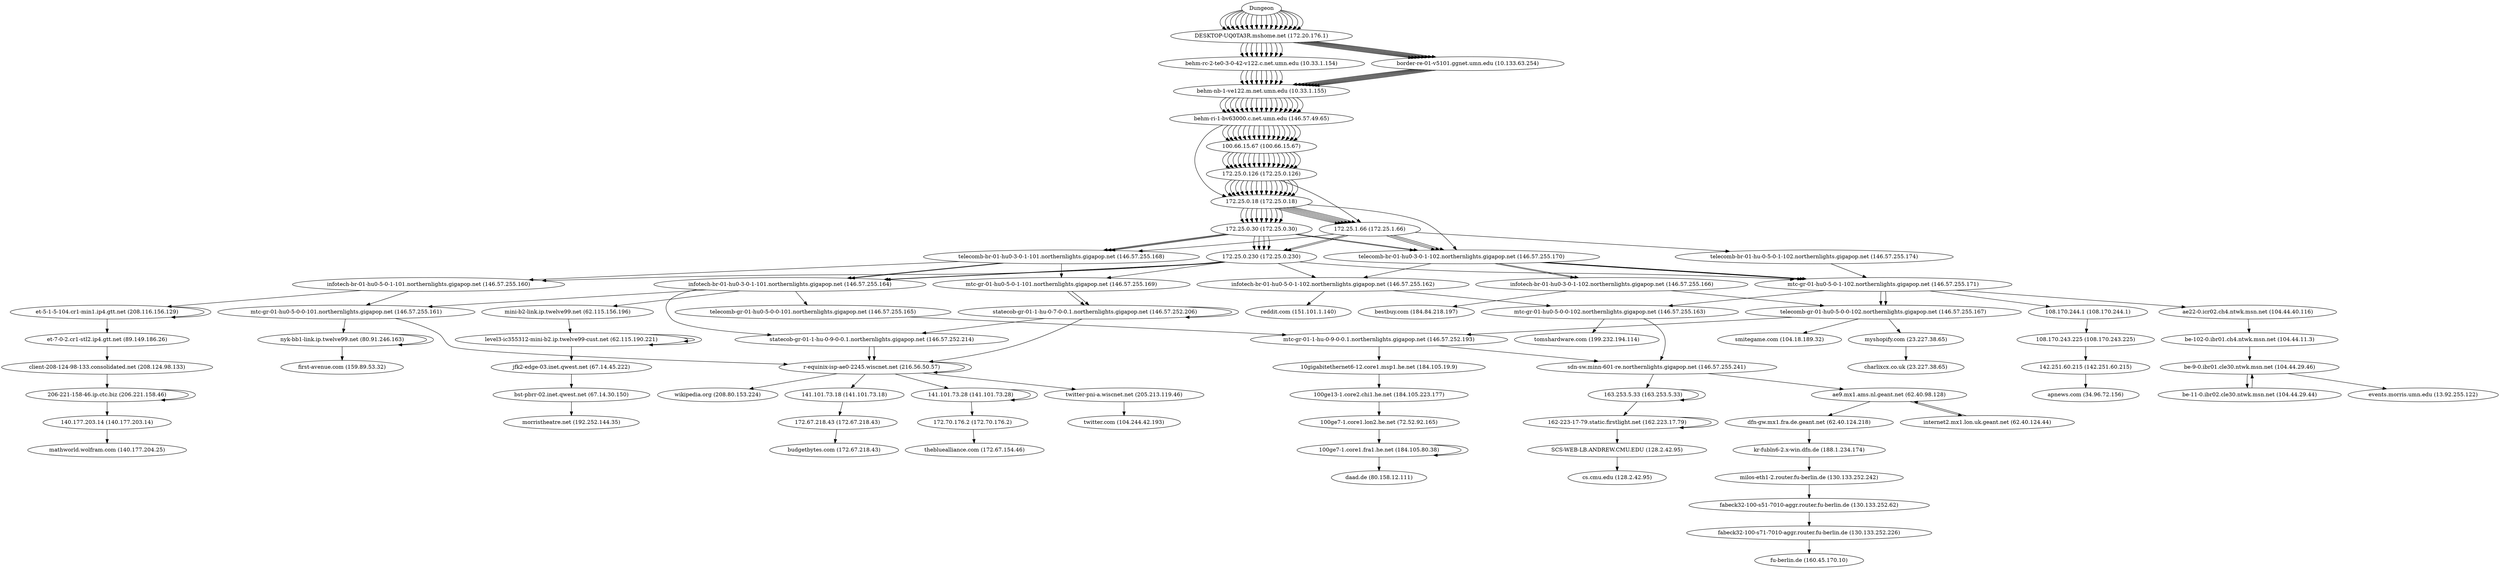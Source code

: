 digraph network {

// traceroute to reddit.com (151.101.1.140), 60 hops max, 60 byte packets
"Dungeon" -> "DESKTOP-UQ0TA3R.mshome.net (172.20.176.1)";
"DESKTOP-UQ0TA3R.mshome.net (172.20.176.1)" -> "behm-rc-2-te0-3-0-42-v122.c.net.umn.edu (10.33.1.154)";
"behm-rc-2-te0-3-0-42-v122.c.net.umn.edu (10.33.1.154)" -> "behm-nb-1-ve122.m.net.umn.edu (10.33.1.155)";
"behm-nb-1-ve122.m.net.umn.edu (10.33.1.155)" -> "behm-ri-1-bv63000.c.net.umn.edu (146.57.49.65)";
"behm-ri-1-bv63000.c.net.umn.edu (146.57.49.65)" -> "100.66.15.67 (100.66.15.67)";
"100.66.15.67 (100.66.15.67)" -> "172.25.0.126 (172.25.0.126)";
"172.25.0.126 (172.25.0.126)" -> "172.25.0.18 (172.25.0.18)";
"172.25.0.18 (172.25.0.18)" -> "172.25.0.30 (172.25.0.30)";
"172.25.0.30 (172.25.0.30)" -> "172.25.0.230 (172.25.0.230)";
"172.25.0.230 (172.25.0.230)" -> "infotech-br-01-hu0-5-0-1-102.northernlights.gigapop.net (146.57.255.162)";
"infotech-br-01-hu0-5-0-1-102.northernlights.gigapop.net (146.57.255.162)" -> "reddit.com (151.101.1.140)";

// traceroute to bestbuy.com (184.84.218.197), 60 hops max, 60 byte packets
"Dungeon" -> "DESKTOP-UQ0TA3R.mshome.net (172.20.176.1)";
"DESKTOP-UQ0TA3R.mshome.net (172.20.176.1)" -> "border-re-01-v5101.ggnet.umn.edu (10.133.63.254)";
"border-re-01-v5101.ggnet.umn.edu (10.133.63.254)" -> "behm-nb-1-ve122.m.net.umn.edu (10.33.1.155)";
"behm-nb-1-ve122.m.net.umn.edu (10.33.1.155)" -> "behm-ri-1-bv63000.c.net.umn.edu (146.57.49.65)";
"behm-ri-1-bv63000.c.net.umn.edu (146.57.49.65)" -> "100.66.15.67 (100.66.15.67)";
"100.66.15.67 (100.66.15.67)" -> "172.25.0.126 (172.25.0.126)";
"172.25.0.126 (172.25.0.126)" -> "172.25.0.18 (172.25.0.18)";
"172.25.0.18 (172.25.0.18)" -> "telecomb-br-01-hu0-3-0-1-102.northernlights.gigapop.net (146.57.255.170)";
"telecomb-br-01-hu0-3-0-1-102.northernlights.gigapop.net (146.57.255.170)" -> "infotech-br-01-hu0-3-0-1-102.northernlights.gigapop.net (146.57.255.166)";
"infotech-br-01-hu0-3-0-1-102.northernlights.gigapop.net (146.57.255.166)" -> "bestbuy.com (184.84.218.197)";

// traceroute to apnews.com (34.96.72.156), 60 hops max, 60 byte packets
"Dungeon" -> "DESKTOP-UQ0TA3R.mshome.net (172.20.176.1)";
"DESKTOP-UQ0TA3R.mshome.net (172.20.176.1)" -> "behm-rc-2-te0-3-0-42-v122.c.net.umn.edu (10.33.1.154)";
"behm-rc-2-te0-3-0-42-v122.c.net.umn.edu (10.33.1.154)" -> "behm-nb-1-ve122.m.net.umn.edu (10.33.1.155)";
"behm-nb-1-ve122.m.net.umn.edu (10.33.1.155)" -> "behm-ri-1-bv63000.c.net.umn.edu (146.57.49.65)";
"behm-ri-1-bv63000.c.net.umn.edu (146.57.49.65)" -> "100.66.15.67 (100.66.15.67)";
"100.66.15.67 (100.66.15.67)" -> "172.25.0.126 (172.25.0.126)";
"172.25.0.126 (172.25.0.126)" -> "172.25.0.18 (172.25.0.18)";
"172.25.0.18 (172.25.0.18)" -> "172.25.1.66 (172.25.1.66)";
"172.25.1.66 (172.25.1.66)" -> "telecomb-br-01-hu0-3-0-1-102.northernlights.gigapop.net (146.57.255.170)";
"telecomb-br-01-hu0-3-0-1-102.northernlights.gigapop.net (146.57.255.170)" -> "mtc-gr-01-hu0-5-0-1-102.northernlights.gigapop.net (146.57.255.171)";
"mtc-gr-01-hu0-5-0-1-102.northernlights.gigapop.net (146.57.255.171)" -> "108.170.244.1 (108.170.244.1)";
"108.170.244.1 (108.170.244.1)" -> "108.170.243.225 (108.170.243.225)";
"108.170.243.225 (108.170.243.225)" -> "142.251.60.215 (142.251.60.215)";
"142.251.60.215 (142.251.60.215)" -> "apnews.com (34.96.72.156)";

// traceroute to tomshardware.com (199.232.194.114), 60 hops max, 60 byte packets
"Dungeon" -> "DESKTOP-UQ0TA3R.mshome.net (172.20.176.1)";
"DESKTOP-UQ0TA3R.mshome.net (172.20.176.1)" -> "behm-rc-2-te0-3-0-42-v122.c.net.umn.edu (10.33.1.154)";
"behm-rc-2-te0-3-0-42-v122.c.net.umn.edu (10.33.1.154)" -> "behm-nb-1-ve122.m.net.umn.edu (10.33.1.155)";
"behm-nb-1-ve122.m.net.umn.edu (10.33.1.155)" -> "behm-ri-1-bv63000.c.net.umn.edu (146.57.49.65)";
"behm-ri-1-bv63000.c.net.umn.edu (146.57.49.65)" -> "100.66.15.67 (100.66.15.67)";
"100.66.15.67 (100.66.15.67)" -> "172.25.0.126 (172.25.0.126)";
"172.25.0.126 (172.25.0.126)" -> "172.25.0.18 (172.25.0.18)";
"172.25.0.18 (172.25.0.18)" -> "172.25.1.66 (172.25.1.66)";
"172.25.1.66 (172.25.1.66)" -> "telecomb-br-01-hu0-3-0-1-102.northernlights.gigapop.net (146.57.255.170)";
"telecomb-br-01-hu0-3-0-1-102.northernlights.gigapop.net (146.57.255.170)" -> "infotech-br-01-hu0-5-0-1-102.northernlights.gigapop.net (146.57.255.162)";
"infotech-br-01-hu0-5-0-1-102.northernlights.gigapop.net (146.57.255.162)" -> "mtc-gr-01-hu0-5-0-0-102.northernlights.gigapop.net (146.57.255.163)";
"mtc-gr-01-hu0-5-0-0-102.northernlights.gigapop.net (146.57.255.163)" -> "tomshardware.com (199.232.194.114)";

// traceroute to fu-berlin.de (160.45.170.10), 60 hops max, 60 byte packets
"Dungeon" -> "DESKTOP-UQ0TA3R.mshome.net (172.20.176.1)";
"DESKTOP-UQ0TA3R.mshome.net (172.20.176.1)" -> "behm-rc-2-te0-3-0-42-v122.c.net.umn.edu (10.33.1.154)";
"behm-rc-2-te0-3-0-42-v122.c.net.umn.edu (10.33.1.154)" -> "behm-nb-1-ve122.m.net.umn.edu (10.33.1.155)";
"behm-nb-1-ve122.m.net.umn.edu (10.33.1.155)" -> "behm-ri-1-bv63000.c.net.umn.edu (146.57.49.65)";
"behm-ri-1-bv63000.c.net.umn.edu (146.57.49.65)" -> "100.66.15.67 (100.66.15.67)";
"100.66.15.67 (100.66.15.67)" -> "172.25.0.126 (172.25.0.126)";
"172.25.0.126 (172.25.0.126)" -> "172.25.1.66 (172.25.1.66)";
"172.25.1.66 (172.25.1.66)" -> "telecomb-br-01-hu0-3-0-1-102.northernlights.gigapop.net (146.57.255.170)";
"telecomb-br-01-hu0-3-0-1-102.northernlights.gigapop.net (146.57.255.170)" -> "mtc-gr-01-hu0-5-0-1-102.northernlights.gigapop.net (146.57.255.171)";
"mtc-gr-01-hu0-5-0-1-102.northernlights.gigapop.net (146.57.255.171)" -> "telecomb-gr-01-hu0-5-0-0-102.northernlights.gigapop.net (146.57.255.167)";
"telecomb-gr-01-hu0-5-0-0-102.northernlights.gigapop.net (146.57.255.167)" -> "mtc-gr-01-1-hu-0-9-0-0.1.northernlights.gigapop.net (146.57.252.193)";
"mtc-gr-01-1-hu-0-9-0-0.1.northernlights.gigapop.net (146.57.252.193)" -> "sdn-sw.minn-601-re.northernlights.gigapop.net (146.57.255.241)";
"sdn-sw.minn-601-re.northernlights.gigapop.net (146.57.255.241)" -> "ae9.mx1.ams.nl.geant.net (62.40.98.128)";
"ae9.mx1.ams.nl.geant.net (62.40.98.128)" -> "internet2.mx1.lon.uk.geant.net (62.40.124.44)";
"internet2.mx1.lon.uk.geant.net (62.40.124.44)" -> "ae9.mx1.ams.nl.geant.net (62.40.98.128)";
"ae9.mx1.ams.nl.geant.net (62.40.98.128)" -> "dfn-gw.mx1.fra.de.geant.net (62.40.124.218)";
"dfn-gw.mx1.fra.de.geant.net (62.40.124.218)" -> "kr-fubln6-2.x-win.dfn.de (188.1.234.174)";
"kr-fubln6-2.x-win.dfn.de (188.1.234.174)" -> "milos-eth1-2.router.fu-berlin.de (130.133.252.242)";
"milos-eth1-2.router.fu-berlin.de (130.133.252.242)" -> "fabeck32-100-s51-7010-aggr.router.fu-berlin.de (130.133.252.62)";
"fabeck32-100-s51-7010-aggr.router.fu-berlin.de (130.133.252.62)" -> "fabeck32-100-s71-7010-aggr.router.fu-berlin.de (130.133.252.226)";
"fabeck32-100-s71-7010-aggr.router.fu-berlin.de (130.133.252.226)" -> "fu-berlin.de (160.45.170.10)";

// traceroute to cs.cmu.edu (128.2.42.95), 60 hops max, 60 byte packets
"Dungeon" -> "DESKTOP-UQ0TA3R.mshome.net (172.20.176.1)";
"DESKTOP-UQ0TA3R.mshome.net (172.20.176.1)" -> "border-re-01-v5101.ggnet.umn.edu (10.133.63.254)";
"border-re-01-v5101.ggnet.umn.edu (10.133.63.254)" -> "behm-nb-1-ve122.m.net.umn.edu (10.33.1.155)";
"behm-nb-1-ve122.m.net.umn.edu (10.33.1.155)" -> "behm-ri-1-bv63000.c.net.umn.edu (146.57.49.65)";
"behm-ri-1-bv63000.c.net.umn.edu (146.57.49.65)" -> "100.66.15.67 (100.66.15.67)";
"100.66.15.67 (100.66.15.67)" -> "172.25.0.126 (172.25.0.126)";
"172.25.0.126 (172.25.0.126)" -> "172.25.0.18 (172.25.0.18)";
"172.25.0.18 (172.25.0.18)" -> "172.25.1.66 (172.25.1.66)";
"172.25.1.66 (172.25.1.66)" -> "telecomb-br-01-hu-0-5-0-1-102.northernlights.gigapop.net (146.57.255.174)";
"telecomb-br-01-hu-0-5-0-1-102.northernlights.gigapop.net (146.57.255.174)" -> "mtc-gr-01-hu0-5-0-1-102.northernlights.gigapop.net (146.57.255.171)";
"mtc-gr-01-hu0-5-0-1-102.northernlights.gigapop.net (146.57.255.171)" -> "mtc-gr-01-hu0-5-0-0-102.northernlights.gigapop.net (146.57.255.163)";
"mtc-gr-01-hu0-5-0-0-102.northernlights.gigapop.net (146.57.255.163)" -> "sdn-sw.minn-601-re.northernlights.gigapop.net (146.57.255.241)";
"sdn-sw.minn-601-re.northernlights.gigapop.net (146.57.255.241)" -> "163.253.5.33 (163.253.5.33)";
"163.253.5.33 (163.253.5.33)" -> "163.253.5.33 (163.253.5.33)";
"163.253.5.33 (163.253.5.33)" -> "162-223-17-79.static.firstlight.net (162.223.17.79)";
"162-223-17-79.static.firstlight.net (162.223.17.79)" -> "162-223-17-79.static.firstlight.net (162.223.17.79)";
"162-223-17-79.static.firstlight.net (162.223.17.79)" -> "SCS-WEB-LB.ANDREW.CMU.EDU (128.2.42.95)";
"SCS-WEB-LB.ANDREW.CMU.EDU (128.2.42.95)" -> "cs.cmu.edu (128.2.42.95)";

// traceroute to morristheatre.net (192.252.144.35), 60 hops max, 60 byte packets
"Dungeon" -> "DESKTOP-UQ0TA3R.mshome.net (172.20.176.1)";
"DESKTOP-UQ0TA3R.mshome.net (172.20.176.1)" -> "border-re-01-v5101.ggnet.umn.edu (10.133.63.254)";
"border-re-01-v5101.ggnet.umn.edu (10.133.63.254)" -> "behm-nb-1-ve122.m.net.umn.edu (10.33.1.155)";
"behm-nb-1-ve122.m.net.umn.edu (10.33.1.155)" -> "behm-ri-1-bv63000.c.net.umn.edu (146.57.49.65)";
"behm-ri-1-bv63000.c.net.umn.edu (146.57.49.65)" -> "100.66.15.67 (100.66.15.67)";
"100.66.15.67 (100.66.15.67)" -> "172.25.0.126 (172.25.0.126)";
"172.25.0.126 (172.25.0.126)" -> "172.25.0.18 (172.25.0.18)";
"172.25.0.18 (172.25.0.18)" -> "172.25.0.30 (172.25.0.30)";
"172.25.0.30 (172.25.0.30)" -> "172.25.0.230 (172.25.0.230)";
"172.25.0.230 (172.25.0.230)" -> "infotech-br-01-hu0-3-0-1-101.northernlights.gigapop.net (146.57.255.164)";
"infotech-br-01-hu0-3-0-1-101.northernlights.gigapop.net (146.57.255.164)" -> "mini-b2-link.ip.twelve99.net (62.115.156.196)";
"mini-b2-link.ip.twelve99.net (62.115.156.196)" -> "level3-ic355312-mini-b2.ip.twelve99-cust.net (62.115.190.221)";
"level3-ic355312-mini-b2.ip.twelve99-cust.net (62.115.190.221)" -> "level3-ic355312-mini-b2.ip.twelve99-cust.net (62.115.190.221)";
"level3-ic355312-mini-b2.ip.twelve99-cust.net (62.115.190.221)" -> "level3-ic355312-mini-b2.ip.twelve99-cust.net (62.115.190.221)";
"level3-ic355312-mini-b2.ip.twelve99-cust.net (62.115.190.221)" -> "jfk2-edge-03.inet.qwest.net (67.14.45.222)";
"jfk2-edge-03.inet.qwest.net (67.14.45.222)" -> "bst-pbrr-02.inet.qwest.net (67.14.30.150)";
"bst-pbrr-02.inet.qwest.net (67.14.30.150)" -> "morristheatre.net (192.252.144.35)";

// traceroute to daad.de (80.158.12.111), 60 hops max, 60 byte packets
"Dungeon" -> "DESKTOP-UQ0TA3R.mshome.net (172.20.176.1)";
"DESKTOP-UQ0TA3R.mshome.net (172.20.176.1)" -> "border-re-01-v5101.ggnet.umn.edu (10.133.63.254)";
"border-re-01-v5101.ggnet.umn.edu (10.133.63.254)" -> "behm-nb-1-ve122.m.net.umn.edu (10.33.1.155)";
"behm-nb-1-ve122.m.net.umn.edu (10.33.1.155)" -> "behm-ri-1-bv63000.c.net.umn.edu (146.57.49.65)";
"behm-ri-1-bv63000.c.net.umn.edu (146.57.49.65)" -> "172.25.0.18 (172.25.0.18)";
"172.25.0.18 (172.25.0.18)" -> "172.25.0.30 (172.25.0.30)";
"172.25.0.30 (172.25.0.30)" -> "telecomb-br-01-hu0-3-0-1-101.northernlights.gigapop.net (146.57.255.168)";
"telecomb-br-01-hu0-3-0-1-101.northernlights.gigapop.net (146.57.255.168)" -> "infotech-br-01-hu0-3-0-1-101.northernlights.gigapop.net (146.57.255.164)";
"infotech-br-01-hu0-3-0-1-101.northernlights.gigapop.net (146.57.255.164)" -> "telecomb-gr-01-hu0-5-0-0-101.northernlights.gigapop.net (146.57.255.165)";
"telecomb-gr-01-hu0-5-0-0-101.northernlights.gigapop.net (146.57.255.165)" -> "mtc-gr-01-1-hu-0-9-0-0.1.northernlights.gigapop.net (146.57.252.193)";
"mtc-gr-01-1-hu-0-9-0-0.1.northernlights.gigapop.net (146.57.252.193)" -> "10gigabitethernet6-12.core1.msp1.he.net (184.105.19.9)";
"10gigabitethernet6-12.core1.msp1.he.net (184.105.19.9)" -> "100ge13-1.core2.chi1.he.net (184.105.223.177)";
"100ge13-1.core2.chi1.he.net (184.105.223.177)" -> "100ge7-1.core1.lon2.he.net (72.52.92.165)";
"100ge7-1.core1.lon2.he.net (72.52.92.165)" -> "100ge7-1.core1.fra1.he.net (184.105.80.38)";
"100ge7-1.core1.fra1.he.net (184.105.80.38)" -> "100ge7-1.core1.fra1.he.net (184.105.80.38)";
"100ge7-1.core1.fra1.he.net (184.105.80.38)" -> "daad.de (80.158.12.111)";

// traceroute to first-avenue.com (159.89.53.32), 60 hops max, 60 byte packets
"Dungeon" -> "DESKTOP-UQ0TA3R.mshome.net (172.20.176.1)";
"DESKTOP-UQ0TA3R.mshome.net (172.20.176.1)" -> "behm-rc-2-te0-3-0-42-v122.c.net.umn.edu (10.33.1.154)";
"behm-rc-2-te0-3-0-42-v122.c.net.umn.edu (10.33.1.154)" -> "behm-nb-1-ve122.m.net.umn.edu (10.33.1.155)";
"behm-nb-1-ve122.m.net.umn.edu (10.33.1.155)" -> "behm-ri-1-bv63000.c.net.umn.edu (146.57.49.65)";
"behm-ri-1-bv63000.c.net.umn.edu (146.57.49.65)" -> "100.66.15.67 (100.66.15.67)";
"100.66.15.67 (100.66.15.67)" -> "172.25.0.126 (172.25.0.126)";
"172.25.0.126 (172.25.0.126)" -> "172.25.0.18 (172.25.0.18)";
"172.25.0.18 (172.25.0.18)" -> "172.25.0.30 (172.25.0.30)";
"172.25.0.30 (172.25.0.30)" -> "telecomb-br-01-hu0-3-0-1-101.northernlights.gigapop.net (146.57.255.168)";
"telecomb-br-01-hu0-3-0-1-101.northernlights.gigapop.net (146.57.255.168)" -> "infotech-br-01-hu0-3-0-1-101.northernlights.gigapop.net (146.57.255.164)";
"infotech-br-01-hu0-3-0-1-101.northernlights.gigapop.net (146.57.255.164)" -> "mtc-gr-01-hu0-5-0-0-101.northernlights.gigapop.net (146.57.255.161)";
"mtc-gr-01-hu0-5-0-0-101.northernlights.gigapop.net (146.57.255.161)" -> "nyk-bb1-link.ip.twelve99.net (80.91.246.163)";
"nyk-bb1-link.ip.twelve99.net (80.91.246.163)" -> "nyk-bb1-link.ip.twelve99.net (80.91.246.163)";
"nyk-bb1-link.ip.twelve99.net (80.91.246.163)" -> "first-avenue.com (159.89.53.32)";

// traceroute to smitegame.com (104.18.189.32), 60 hops max, 60 byte packets
"Dungeon" -> "DESKTOP-UQ0TA3R.mshome.net (172.20.176.1)";
"DESKTOP-UQ0TA3R.mshome.net (172.20.176.1)" -> "behm-rc-2-te0-3-0-42-v122.c.net.umn.edu (10.33.1.154)";
"behm-rc-2-te0-3-0-42-v122.c.net.umn.edu (10.33.1.154)" -> "behm-nb-1-ve122.m.net.umn.edu (10.33.1.155)";
"behm-nb-1-ve122.m.net.umn.edu (10.33.1.155)" -> "behm-ri-1-bv63000.c.net.umn.edu (146.57.49.65)";
"behm-ri-1-bv63000.c.net.umn.edu (146.57.49.65)" -> "100.66.15.67 (100.66.15.67)";
"100.66.15.67 (100.66.15.67)" -> "172.25.0.126 (172.25.0.126)";
"172.25.0.126 (172.25.0.126)" -> "172.25.0.18 (172.25.0.18)";
"172.25.0.18 (172.25.0.18)" -> "172.25.0.30 (172.25.0.30)";
"172.25.0.30 (172.25.0.30)" -> "telecomb-br-01-hu0-3-0-1-102.northernlights.gigapop.net (146.57.255.170)";
"telecomb-br-01-hu0-3-0-1-102.northernlights.gigapop.net (146.57.255.170)" -> "infotech-br-01-hu0-3-0-1-102.northernlights.gigapop.net (146.57.255.166)";
"infotech-br-01-hu0-3-0-1-102.northernlights.gigapop.net (146.57.255.166)" -> "telecomb-gr-01-hu0-5-0-0-102.northernlights.gigapop.net (146.57.255.167)";
"telecomb-gr-01-hu0-5-0-0-102.northernlights.gigapop.net (146.57.255.167)" -> "smitegame.com (104.18.189.32)";

// traceroute to wikipedia.org (208.80.153.224), 60 hops max, 60 byte packets
"Dungeon" -> "DESKTOP-UQ0TA3R.mshome.net (172.20.176.1)";
"DESKTOP-UQ0TA3R.mshome.net (172.20.176.1)" -> "behm-rc-2-te0-3-0-42-v122.c.net.umn.edu (10.33.1.154)";
"behm-rc-2-te0-3-0-42-v122.c.net.umn.edu (10.33.1.154)" -> "behm-nb-1-ve122.m.net.umn.edu (10.33.1.155)";
"behm-nb-1-ve122.m.net.umn.edu (10.33.1.155)" -> "behm-ri-1-bv63000.c.net.umn.edu (146.57.49.65)";
"behm-ri-1-bv63000.c.net.umn.edu (146.57.49.65)" -> "100.66.15.67 (100.66.15.67)";
"100.66.15.67 (100.66.15.67)" -> "172.25.0.126 (172.25.0.126)";
"172.25.0.126 (172.25.0.126)" -> "172.25.0.18 (172.25.0.18)";
"172.25.0.18 (172.25.0.18)" -> "172.25.1.66 (172.25.1.66)";
"172.25.1.66 (172.25.1.66)" -> "172.25.0.230 (172.25.0.230)";
"172.25.0.230 (172.25.0.230)" -> "infotech-br-01-hu0-3-0-1-101.northernlights.gigapop.net (146.57.255.164)";
"infotech-br-01-hu0-3-0-1-101.northernlights.gigapop.net (146.57.255.164)" -> "statecob-gr-01-1-hu-0-9-0-0.1.northernlights.gigapop.net (146.57.252.214)";
"statecob-gr-01-1-hu-0-9-0-0.1.northernlights.gigapop.net (146.57.252.214)" -> "r-equinix-isp-ae0-2245.wiscnet.net (216.56.50.57)";
"r-equinix-isp-ae0-2245.wiscnet.net (216.56.50.57)" -> "r-equinix-isp-ae0-2245.wiscnet.net (216.56.50.57)";
"r-equinix-isp-ae0-2245.wiscnet.net (216.56.50.57)" -> "wikipedia.org (208.80.153.224)";

// traceroute to mathworld.wolfram.com (140.177.204.25), 60 hops max, 60 byte packets
"Dungeon" -> "DESKTOP-UQ0TA3R.mshome.net (172.20.176.1)";
"DESKTOP-UQ0TA3R.mshome.net (172.20.176.1)" -> "border-re-01-v5101.ggnet.umn.edu (10.133.63.254)";
"border-re-01-v5101.ggnet.umn.edu (10.133.63.254)" -> "behm-nb-1-ve122.m.net.umn.edu (10.33.1.155)";
"behm-nb-1-ve122.m.net.umn.edu (10.33.1.155)" -> "behm-ri-1-bv63000.c.net.umn.edu (146.57.49.65)";
"behm-ri-1-bv63000.c.net.umn.edu (146.57.49.65)" -> "100.66.15.67 (100.66.15.67)";
"100.66.15.67 (100.66.15.67)" -> "172.25.0.126 (172.25.0.126)";
"172.25.0.126 (172.25.0.126)" -> "172.25.0.18 (172.25.0.18)";
"172.25.0.18 (172.25.0.18)" -> "172.25.1.66 (172.25.1.66)";
"172.25.1.66 (172.25.1.66)" -> "telecomb-br-01-hu0-3-0-1-101.northernlights.gigapop.net (146.57.255.168)";
"telecomb-br-01-hu0-3-0-1-101.northernlights.gigapop.net (146.57.255.168)" -> "infotech-br-01-hu0-5-0-1-101.northernlights.gigapop.net (146.57.255.160)";
"infotech-br-01-hu0-5-0-1-101.northernlights.gigapop.net (146.57.255.160)" -> "et-5-1-5-104.cr1-min1.ip4.gtt.net (208.116.156.129)";
"et-5-1-5-104.cr1-min1.ip4.gtt.net (208.116.156.129)" -> "et-5-1-5-104.cr1-min1.ip4.gtt.net (208.116.156.129)";
"et-5-1-5-104.cr1-min1.ip4.gtt.net (208.116.156.129)" -> "et-7-0-2.cr1-stl2.ip4.gtt.net (89.149.186.26)";
"et-7-0-2.cr1-stl2.ip4.gtt.net (89.149.186.26)" -> "client-208-124-98-133.consolidated.net (208.124.98.133)";
"client-208-124-98-133.consolidated.net (208.124.98.133)" -> "206-221-158-46.ip.ctc.biz (206.221.158.46)";
"206-221-158-46.ip.ctc.biz (206.221.158.46)" -> "206-221-158-46.ip.ctc.biz (206.221.158.46)";
"206-221-158-46.ip.ctc.biz (206.221.158.46)" -> "140.177.203.14 (140.177.203.14)";
"140.177.203.14 (140.177.203.14)" -> "mathworld.wolfram.com (140.177.204.25)";

// traceroute to events.morris.umn.edu (13.92.255.122), 60 hops max, 60 byte packets
"Dungeon" -> "DESKTOP-UQ0TA3R.mshome.net (172.20.176.1)";
"DESKTOP-UQ0TA3R.mshome.net (172.20.176.1)" -> "behm-rc-2-te0-3-0-42-v122.c.net.umn.edu (10.33.1.154)";
"behm-rc-2-te0-3-0-42-v122.c.net.umn.edu (10.33.1.154)" -> "behm-nb-1-ve122.m.net.umn.edu (10.33.1.155)";
"behm-nb-1-ve122.m.net.umn.edu (10.33.1.155)" -> "behm-ri-1-bv63000.c.net.umn.edu (146.57.49.65)";
"behm-ri-1-bv63000.c.net.umn.edu (146.57.49.65)" -> "100.66.15.67 (100.66.15.67)";
"100.66.15.67 (100.66.15.67)" -> "172.25.0.126 (172.25.0.126)";
"172.25.0.126 (172.25.0.126)" -> "172.25.0.18 (172.25.0.18)";
"172.25.0.18 (172.25.0.18)" -> "172.25.0.30 (172.25.0.30)";
"172.25.0.30 (172.25.0.30)" -> "172.25.0.230 (172.25.0.230)";
"172.25.0.230 (172.25.0.230)" -> "mtc-gr-01-hu0-5-0-1-102.northernlights.gigapop.net (146.57.255.171)";
"mtc-gr-01-hu0-5-0-1-102.northernlights.gigapop.net (146.57.255.171)" -> "ae22-0.icr02.ch4.ntwk.msn.net (104.44.40.116)";
"ae22-0.icr02.ch4.ntwk.msn.net (104.44.40.116)" -> "be-102-0.ibr01.ch4.ntwk.msn.net (104.44.11.3)";
"be-102-0.ibr01.ch4.ntwk.msn.net (104.44.11.3)" -> "be-9-0.ibr01.cle30.ntwk.msn.net (104.44.29.46)";
"be-9-0.ibr01.cle30.ntwk.msn.net (104.44.29.46)" -> "be-11-0.ibr02.cle30.ntwk.msn.net (104.44.29.44)";
"be-11-0.ibr02.cle30.ntwk.msn.net (104.44.29.44)" -> "be-9-0.ibr01.cle30.ntwk.msn.net (104.44.29.46)";
"be-9-0.ibr01.cle30.ntwk.msn.net (104.44.29.46)" -> "events.morris.umn.edu (13.92.255.122)";

// traceroute to budgetbytes.com (172.67.218.43), 60 hops max, 60 byte packets
"Dungeon" -> "DESKTOP-UQ0TA3R.mshome.net (172.20.176.1)";
"DESKTOP-UQ0TA3R.mshome.net (172.20.176.1)" -> "border-re-01-v5101.ggnet.umn.edu (10.133.63.254)";
"border-re-01-v5101.ggnet.umn.edu (10.133.63.254)" -> "behm-nb-1-ve122.m.net.umn.edu (10.33.1.155)";
"behm-nb-1-ve122.m.net.umn.edu (10.33.1.155)" -> "behm-ri-1-bv63000.c.net.umn.edu (146.57.49.65)";
"behm-ri-1-bv63000.c.net.umn.edu (146.57.49.65)" -> "100.66.15.67 (100.66.15.67)";
"100.66.15.67 (100.66.15.67)" -> "172.25.0.126 (172.25.0.126)";
"172.25.0.126 (172.25.0.126)" -> "172.25.0.18 (172.25.0.18)";
"172.25.0.18 (172.25.0.18)" -> "172.25.0.30 (172.25.0.30)";
"172.25.0.30 (172.25.0.30)" -> "telecomb-br-01-hu0-3-0-1-101.northernlights.gigapop.net (146.57.255.168)";
"telecomb-br-01-hu0-3-0-1-101.northernlights.gigapop.net (146.57.255.168)" -> "mtc-gr-01-hu0-5-0-1-101.northernlights.gigapop.net (146.57.255.169)";
"mtc-gr-01-hu0-5-0-1-101.northernlights.gigapop.net (146.57.255.169)" -> "statecob-gr-01-1-hu-0-7-0-0.1.northernlights.gigapop.net (146.57.252.206)";
"statecob-gr-01-1-hu-0-7-0-0.1.northernlights.gigapop.net (146.57.252.206)" -> "statecob-gr-01-1-hu-0-9-0-0.1.northernlights.gigapop.net (146.57.252.214)";
"statecob-gr-01-1-hu-0-9-0-0.1.northernlights.gigapop.net (146.57.252.214)" -> "r-equinix-isp-ae0-2245.wiscnet.net (216.56.50.57)";
"r-equinix-isp-ae0-2245.wiscnet.net (216.56.50.57)" -> "141.101.73.18 (141.101.73.18)";
"141.101.73.18 (141.101.73.18)" -> "172.67.218.43 (172.67.218.43)";
"172.67.218.43 (172.67.218.43)" -> "budgetbytes.com (172.67.218.43)";

// traceroute to thebluealliance.com (172.67.154.46), 60 hops max, 60 byte packets
"Dungeon" -> "DESKTOP-UQ0TA3R.mshome.net (172.20.176.1)";
"DESKTOP-UQ0TA3R.mshome.net (172.20.176.1)" -> "behm-rc-2-te0-3-0-42-v122.c.net.umn.edu (10.33.1.154)";
"behm-rc-2-te0-3-0-42-v122.c.net.umn.edu (10.33.1.154)" -> "behm-nb-1-ve122.m.net.umn.edu (10.33.1.155)";
"behm-nb-1-ve122.m.net.umn.edu (10.33.1.155)" -> "behm-ri-1-bv63000.c.net.umn.edu (146.57.49.65)";
"behm-ri-1-bv63000.c.net.umn.edu (146.57.49.65)" -> "100.66.15.67 (100.66.15.67)";
"100.66.15.67 (100.66.15.67)" -> "172.25.0.126 (172.25.0.126)";
"172.25.0.126 (172.25.0.126)" -> "172.25.0.18 (172.25.0.18)";
"172.25.0.18 (172.25.0.18)" -> "172.25.0.30 (172.25.0.30)";
"172.25.0.30 (172.25.0.30)" -> "172.25.0.230 (172.25.0.230)";
"172.25.0.230 (172.25.0.230)" -> "infotech-br-01-hu0-5-0-1-101.northernlights.gigapop.net (146.57.255.160)";
"infotech-br-01-hu0-5-0-1-101.northernlights.gigapop.net (146.57.255.160)" -> "mtc-gr-01-hu0-5-0-0-101.northernlights.gigapop.net (146.57.255.161)";
"mtc-gr-01-hu0-5-0-0-101.northernlights.gigapop.net (146.57.255.161)" -> "r-equinix-isp-ae0-2245.wiscnet.net (216.56.50.57)";
"r-equinix-isp-ae0-2245.wiscnet.net (216.56.50.57)" -> "141.101.73.28 (141.101.73.28)";
"141.101.73.28 (141.101.73.28)" -> "141.101.73.28 (141.101.73.28)";
"141.101.73.28 (141.101.73.28)" -> "172.70.176.2 (172.70.176.2)";
"172.70.176.2 (172.70.176.2)" -> "thebluealliance.com (172.67.154.46)";

// traceroute to charlixcx.co.uk (23.227.38.65), 60 hops max, 60 byte packets
"Dungeon" -> "DESKTOP-UQ0TA3R.mshome.net (172.20.176.1)";
"DESKTOP-UQ0TA3R.mshome.net (172.20.176.1)" -> "border-re-01-v5101.ggnet.umn.edu (10.133.63.254)";
"border-re-01-v5101.ggnet.umn.edu (10.133.63.254)" -> "behm-nb-1-ve122.m.net.umn.edu (10.33.1.155)";
"behm-nb-1-ve122.m.net.umn.edu (10.33.1.155)" -> "behm-ri-1-bv63000.c.net.umn.edu (146.57.49.65)";
"behm-ri-1-bv63000.c.net.umn.edu (146.57.49.65)" -> "100.66.15.67 (100.66.15.67)";
"100.66.15.67 (100.66.15.67)" -> "172.25.0.126 (172.25.0.126)";
"172.25.0.126 (172.25.0.126)" -> "172.25.0.18 (172.25.0.18)";
"172.25.0.18 (172.25.0.18)" -> "172.25.0.30 (172.25.0.30)";
"172.25.0.30 (172.25.0.30)" -> "telecomb-br-01-hu0-3-0-1-102.northernlights.gigapop.net (146.57.255.170)";
"telecomb-br-01-hu0-3-0-1-102.northernlights.gigapop.net (146.57.255.170)" -> "mtc-gr-01-hu0-5-0-1-102.northernlights.gigapop.net (146.57.255.171)";
"mtc-gr-01-hu0-5-0-1-102.northernlights.gigapop.net (146.57.255.171)" -> "telecomb-gr-01-hu0-5-0-0-102.northernlights.gigapop.net (146.57.255.167)";
"telecomb-gr-01-hu0-5-0-0-102.northernlights.gigapop.net (146.57.255.167)" -> "myshopify.com (23.227.38.65)";
"myshopify.com (23.227.38.65)" -> "charlixcx.co.uk (23.227.38.65)";

// traceroute to twitter.com (104.244.42.193), 60 hops max, 60 byte packets
"Dungeon" -> "DESKTOP-UQ0TA3R.mshome.net (172.20.176.1)";
"DESKTOP-UQ0TA3R.mshome.net (172.20.176.1)" -> "border-re-01-v5101.ggnet.umn.edu (10.133.63.254)";
"border-re-01-v5101.ggnet.umn.edu (10.133.63.254)" -> "behm-nb-1-ve122.m.net.umn.edu (10.33.1.155)";
"behm-nb-1-ve122.m.net.umn.edu (10.33.1.155)" -> "behm-ri-1-bv63000.c.net.umn.edu (146.57.49.65)";
"behm-ri-1-bv63000.c.net.umn.edu (146.57.49.65)" -> "100.66.15.67 (100.66.15.67)";
"100.66.15.67 (100.66.15.67)" -> "172.25.0.126 (172.25.0.126)";
"172.25.0.126 (172.25.0.126)" -> "172.25.0.18 (172.25.0.18)";
"172.25.0.18 (172.25.0.18)" -> "172.25.1.66 (172.25.1.66)";
"172.25.1.66 (172.25.1.66)" -> "172.25.0.230 (172.25.0.230)";
"172.25.0.230 (172.25.0.230)" -> "mtc-gr-01-hu0-5-0-1-101.northernlights.gigapop.net (146.57.255.169)";
"mtc-gr-01-hu0-5-0-1-101.northernlights.gigapop.net (146.57.255.169)" -> "statecob-gr-01-1-hu-0-7-0-0.1.northernlights.gigapop.net (146.57.252.206)";
"statecob-gr-01-1-hu-0-7-0-0.1.northernlights.gigapop.net (146.57.252.206)" -> "statecob-gr-01-1-hu-0-7-0-0.1.northernlights.gigapop.net (146.57.252.206)";
"statecob-gr-01-1-hu-0-7-0-0.1.northernlights.gigapop.net (146.57.252.206)" -> "r-equinix-isp-ae0-2245.wiscnet.net (216.56.50.57)";
"r-equinix-isp-ae0-2245.wiscnet.net (216.56.50.57)" -> "twitter-pni-a.wiscnet.net (205.213.119.46)";
"twitter-pni-a.wiscnet.net (205.213.119.46)" -> "twitter.com (104.244.42.193)";
}
